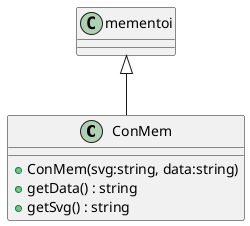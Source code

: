 @startuml
class ConMem {
    + ConMem(svg:string, data:string)
    + getData() : string
    + getSvg() : string
}
mementoi <|-- ConMem
@enduml

